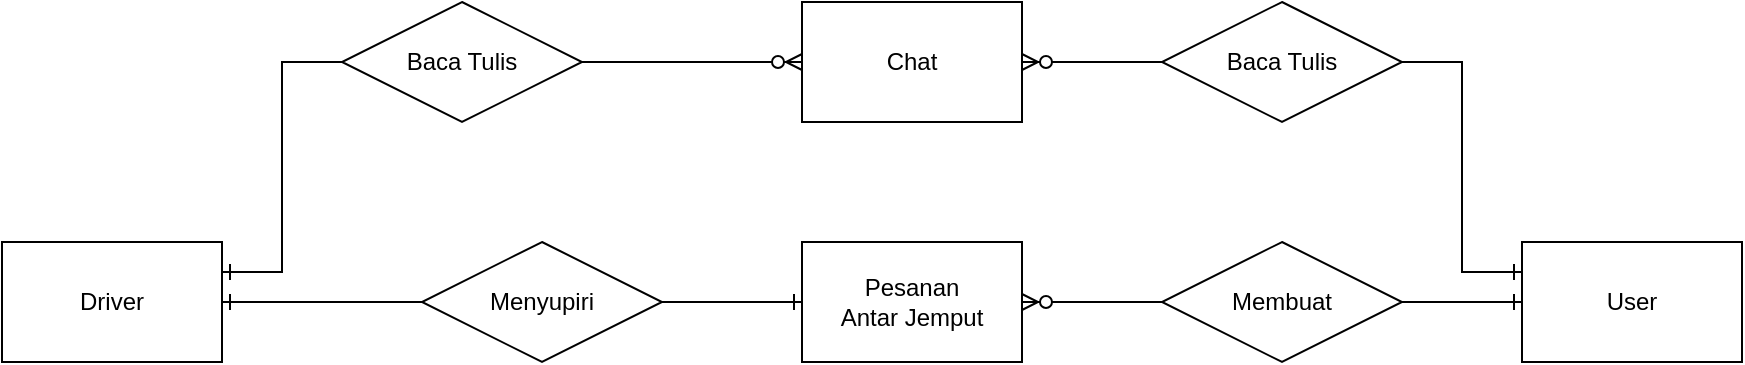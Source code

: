 <mxfile version="16.6.5" type="github" pages="2">
  <diagram id="R2lEEEUBdFMjLlhIrx00" name="Page-1">
    <mxGraphModel dx="2272" dy="723" grid="1" gridSize="10" guides="1" tooltips="1" connect="1" arrows="1" fold="1" page="1" pageScale="1" pageWidth="850" pageHeight="1100" math="0" shadow="0" extFonts="Permanent Marker^https://fonts.googleapis.com/css?family=Permanent+Marker">
      <root>
        <mxCell id="0" />
        <mxCell id="1" parent="0" />
        <mxCell id="6i0Xa6GEliDMpJBAegYM-1" value="Driver" style="whiteSpace=wrap;html=1;align=center;" parent="1" vertex="1">
          <mxGeometry x="-230" y="180" width="110" height="60" as="geometry" />
        </mxCell>
        <mxCell id="6i0Xa6GEliDMpJBAegYM-2" value="User" style="whiteSpace=wrap;html=1;align=center;" parent="1" vertex="1">
          <mxGeometry x="530" y="180" width="110" height="60" as="geometry" />
        </mxCell>
        <mxCell id="6i0Xa6GEliDMpJBAegYM-8" value="&lt;div&gt;Pesanan&lt;br&gt;&lt;/div&gt;&lt;div&gt;Antar Jemput&lt;/div&gt;" style="whiteSpace=wrap;html=1;align=center;" parent="1" vertex="1">
          <mxGeometry x="170" y="180" width="110" height="60" as="geometry" />
        </mxCell>
        <mxCell id="6i0Xa6GEliDMpJBAegYM-9" value="Membuat" style="shape=rhombus;perimeter=rhombusPerimeter;whiteSpace=wrap;html=1;align=center;" parent="1" vertex="1">
          <mxGeometry x="350" y="180" width="120" height="60" as="geometry" />
        </mxCell>
        <mxCell id="6i0Xa6GEliDMpJBAegYM-10" value="" style="edgeStyle=entityRelationEdgeStyle;fontSize=12;html=1;endArrow=ERone;endFill=1;rounded=0;entryX=0;entryY=0.5;entryDx=0;entryDy=0;exitX=1;exitY=0.5;exitDx=0;exitDy=0;" parent="1" source="6i0Xa6GEliDMpJBAegYM-9" target="6i0Xa6GEliDMpJBAegYM-2" edge="1">
          <mxGeometry width="100" height="100" relative="1" as="geometry">
            <mxPoint x="200" y="300" as="sourcePoint" />
            <mxPoint x="300" y="200" as="targetPoint" />
          </mxGeometry>
        </mxCell>
        <mxCell id="6i0Xa6GEliDMpJBAegYM-11" value="" style="edgeStyle=entityRelationEdgeStyle;fontSize=12;html=1;endArrow=ERzeroToMany;endFill=1;rounded=0;exitX=0;exitY=0.5;exitDx=0;exitDy=0;entryX=1;entryY=0.5;entryDx=0;entryDy=0;" parent="1" source="6i0Xa6GEliDMpJBAegYM-9" target="6i0Xa6GEliDMpJBAegYM-8" edge="1">
          <mxGeometry width="100" height="100" relative="1" as="geometry">
            <mxPoint x="200" y="300" as="sourcePoint" />
            <mxPoint x="300" y="200" as="targetPoint" />
          </mxGeometry>
        </mxCell>
        <mxCell id="6i0Xa6GEliDMpJBAegYM-13" value="Menyupiri" style="shape=rhombus;perimeter=rhombusPerimeter;whiteSpace=wrap;html=1;align=center;" parent="1" vertex="1">
          <mxGeometry x="-20" y="180" width="120" height="60" as="geometry" />
        </mxCell>
        <mxCell id="6i0Xa6GEliDMpJBAegYM-15" value="" style="edgeStyle=entityRelationEdgeStyle;fontSize=12;html=1;endArrow=ERone;endFill=1;rounded=0;entryX=0;entryY=0.5;entryDx=0;entryDy=0;exitX=1;exitY=0.5;exitDx=0;exitDy=0;" parent="1" source="6i0Xa6GEliDMpJBAegYM-13" target="6i0Xa6GEliDMpJBAegYM-8" edge="1">
          <mxGeometry width="100" height="100" relative="1" as="geometry">
            <mxPoint x="200" y="300" as="sourcePoint" />
            <mxPoint x="300" y="200" as="targetPoint" />
          </mxGeometry>
        </mxCell>
        <mxCell id="6i0Xa6GEliDMpJBAegYM-16" value="" style="edgeStyle=entityRelationEdgeStyle;fontSize=12;html=1;endArrow=ERone;endFill=1;rounded=0;entryX=1;entryY=0.5;entryDx=0;entryDy=0;exitX=0;exitY=0.5;exitDx=0;exitDy=0;" parent="1" source="6i0Xa6GEliDMpJBAegYM-13" target="6i0Xa6GEliDMpJBAegYM-1" edge="1">
          <mxGeometry width="100" height="100" relative="1" as="geometry">
            <mxPoint x="50" y="350" as="sourcePoint" />
            <mxPoint x="180" y="220" as="targetPoint" />
          </mxGeometry>
        </mxCell>
        <mxCell id="6i0Xa6GEliDMpJBAegYM-19" value="Chat" style="whiteSpace=wrap;html=1;align=center;" parent="1" vertex="1">
          <mxGeometry x="170" y="60" width="110" height="60" as="geometry" />
        </mxCell>
        <mxCell id="6i0Xa6GEliDMpJBAegYM-20" value="Baca Tulis" style="shape=rhombus;perimeter=rhombusPerimeter;whiteSpace=wrap;html=1;align=center;" parent="1" vertex="1">
          <mxGeometry x="350" y="60" width="120" height="60" as="geometry" />
        </mxCell>
        <mxCell id="6i0Xa6GEliDMpJBAegYM-21" value="Baca Tulis" style="shape=rhombus;perimeter=rhombusPerimeter;whiteSpace=wrap;html=1;align=center;" parent="1" vertex="1">
          <mxGeometry x="-60" y="60" width="120" height="60" as="geometry" />
        </mxCell>
        <mxCell id="6i0Xa6GEliDMpJBAegYM-23" value="" style="edgeStyle=entityRelationEdgeStyle;fontSize=12;html=1;endArrow=ERone;endFill=1;rounded=0;entryX=0;entryY=0.25;entryDx=0;entryDy=0;exitX=1;exitY=0.5;exitDx=0;exitDy=0;exitPerimeter=0;" parent="1" source="6i0Xa6GEliDMpJBAegYM-20" target="6i0Xa6GEliDMpJBAegYM-2" edge="1">
          <mxGeometry width="100" height="100" relative="1" as="geometry">
            <mxPoint x="40" y="270" as="sourcePoint" />
            <mxPoint x="140" y="170" as="targetPoint" />
          </mxGeometry>
        </mxCell>
        <mxCell id="6i0Xa6GEliDMpJBAegYM-24" value="" style="edgeStyle=entityRelationEdgeStyle;fontSize=12;html=1;endArrow=ERzeroToMany;endFill=1;rounded=0;exitX=0;exitY=0.5;exitDx=0;exitDy=0;entryX=1;entryY=0.5;entryDx=0;entryDy=0;" parent="1" source="6i0Xa6GEliDMpJBAegYM-20" target="6i0Xa6GEliDMpJBAegYM-19" edge="1">
          <mxGeometry width="100" height="100" relative="1" as="geometry">
            <mxPoint x="40" y="270" as="sourcePoint" />
            <mxPoint x="140" y="170" as="targetPoint" />
          </mxGeometry>
        </mxCell>
        <mxCell id="6i0Xa6GEliDMpJBAegYM-25" value="" style="edgeStyle=entityRelationEdgeStyle;fontSize=12;html=1;endArrow=ERzeroToMany;endFill=1;rounded=0;exitX=1;exitY=0.5;exitDx=0;exitDy=0;entryX=0;entryY=0.5;entryDx=0;entryDy=0;" parent="1" source="6i0Xa6GEliDMpJBAegYM-21" target="6i0Xa6GEliDMpJBAegYM-19" edge="1">
          <mxGeometry width="100" height="100" relative="1" as="geometry">
            <mxPoint x="360" y="100" as="sourcePoint" />
            <mxPoint x="290" y="100" as="targetPoint" />
          </mxGeometry>
        </mxCell>
        <mxCell id="6i0Xa6GEliDMpJBAegYM-26" value="" style="edgeStyle=entityRelationEdgeStyle;fontSize=12;html=1;endArrow=ERone;endFill=1;rounded=0;entryX=1;entryY=0.25;entryDx=0;entryDy=0;exitX=0;exitY=0.5;exitDx=0;exitDy=0;" parent="1" source="6i0Xa6GEliDMpJBAegYM-21" target="6i0Xa6GEliDMpJBAegYM-1" edge="1">
          <mxGeometry width="100" height="100" relative="1" as="geometry">
            <mxPoint x="480" y="100" as="sourcePoint" />
            <mxPoint x="540" y="205" as="targetPoint" />
          </mxGeometry>
        </mxCell>
      </root>
    </mxGraphModel>
  </diagram>
  <diagram id="g7BLdBiNhPiLhWnyzqMF" name="Nenti">
    <mxGraphModel dx="1422" dy="723" grid="1" gridSize="10" guides="1" tooltips="1" connect="1" arrows="1" fold="1" page="1" pageScale="1" pageWidth="850" pageHeight="1100" math="0" shadow="0">
      <root>
        <mxCell id="UbFrmfJ1SRvg7pQfTYkt-0" />
        <mxCell id="UbFrmfJ1SRvg7pQfTYkt-1" parent="UbFrmfJ1SRvg7pQfTYkt-0" />
        <mxCell id="UbFrmfJ1SRvg7pQfTYkt-2" value="Santri" style="rounded=0;whiteSpace=wrap;html=1;fillColor=#dae8fc;strokeColor=#6c8ebf;" vertex="1" parent="UbFrmfJ1SRvg7pQfTYkt-1">
          <mxGeometry x="260" y="190" width="120" height="60" as="geometry" />
        </mxCell>
        <mxCell id="UbFrmfJ1SRvg7pQfTYkt-3" value="Nama" style="ellipse;whiteSpace=wrap;html=1;align=center;fillColor=#d5e8d4;strokeColor=#82b366;" vertex="1" parent="UbFrmfJ1SRvg7pQfTYkt-1">
          <mxGeometry x="170" y="120" width="100" height="40" as="geometry" />
        </mxCell>
        <mxCell id="UbFrmfJ1SRvg7pQfTYkt-4" value="Usia" style="ellipse;whiteSpace=wrap;html=1;align=center;fillColor=#d5e8d4;strokeColor=#82b366;" vertex="1" parent="UbFrmfJ1SRvg7pQfTYkt-1">
          <mxGeometry x="200" y="40" width="100" height="40" as="geometry" />
        </mxCell>
        <mxCell id="UbFrmfJ1SRvg7pQfTYkt-5" value="Kontak" style="ellipse;whiteSpace=wrap;html=1;align=center;fillColor=#d5e8d4;strokeColor=#82b366;" vertex="1" parent="UbFrmfJ1SRvg7pQfTYkt-1">
          <mxGeometry x="375" y="90" width="100" height="40" as="geometry" />
        </mxCell>
        <mxCell id="UbFrmfJ1SRvg7pQfTYkt-6" value="Hafalan" style="ellipse;whiteSpace=wrap;html=1;align=center;fillColor=#d5e8d4;strokeColor=#82b366;" vertex="1" parent="UbFrmfJ1SRvg7pQfTYkt-1">
          <mxGeometry x="310" y="10" width="100" height="40" as="geometry" />
        </mxCell>
        <mxCell id="UbFrmfJ1SRvg7pQfTYkt-8" value="" style="endArrow=none;html=1;rounded=0;exitX=0.64;exitY=1;exitDx=0;exitDy=0;exitPerimeter=0;entryX=0.5;entryY=0;entryDx=0;entryDy=0;" edge="1" parent="UbFrmfJ1SRvg7pQfTYkt-1" source="UbFrmfJ1SRvg7pQfTYkt-3" target="UbFrmfJ1SRvg7pQfTYkt-2">
          <mxGeometry relative="1" as="geometry">
            <mxPoint x="340" y="380" as="sourcePoint" />
            <mxPoint x="500" y="380" as="targetPoint" />
          </mxGeometry>
        </mxCell>
        <mxCell id="UbFrmfJ1SRvg7pQfTYkt-9" value="" style="endArrow=none;html=1;rounded=0;exitX=0.5;exitY=1;exitDx=0;exitDy=0;entryX=0.5;entryY=0;entryDx=0;entryDy=0;" edge="1" parent="UbFrmfJ1SRvg7pQfTYkt-1" source="UbFrmfJ1SRvg7pQfTYkt-4" target="UbFrmfJ1SRvg7pQfTYkt-2">
          <mxGeometry relative="1" as="geometry">
            <mxPoint x="244" y="170" as="sourcePoint" />
            <mxPoint x="330" y="200" as="targetPoint" />
          </mxGeometry>
        </mxCell>
        <mxCell id="UbFrmfJ1SRvg7pQfTYkt-10" value="" style="endArrow=none;html=1;rounded=0;exitX=0.5;exitY=1;exitDx=0;exitDy=0;entryX=0.5;entryY=0;entryDx=0;entryDy=0;" edge="1" parent="UbFrmfJ1SRvg7pQfTYkt-1" source="UbFrmfJ1SRvg7pQfTYkt-6" target="UbFrmfJ1SRvg7pQfTYkt-2">
          <mxGeometry relative="1" as="geometry">
            <mxPoint x="260" y="90" as="sourcePoint" />
            <mxPoint x="330" y="200" as="targetPoint" />
          </mxGeometry>
        </mxCell>
        <mxCell id="UbFrmfJ1SRvg7pQfTYkt-11" value="" style="endArrow=none;html=1;rounded=0;exitX=0.5;exitY=0;exitDx=0;exitDy=0;entryX=0.5;entryY=1;entryDx=0;entryDy=0;" edge="1" parent="UbFrmfJ1SRvg7pQfTYkt-1" source="UbFrmfJ1SRvg7pQfTYkt-2" target="UbFrmfJ1SRvg7pQfTYkt-5">
          <mxGeometry relative="1" as="geometry">
            <mxPoint x="340" y="380" as="sourcePoint" />
            <mxPoint x="500" y="380" as="targetPoint" />
          </mxGeometry>
        </mxCell>
        <mxCell id="UbFrmfJ1SRvg7pQfTYkt-12" value="Pembimbing" style="rounded=0;whiteSpace=wrap;html=1;fillColor=#dae8fc;strokeColor=#6c8ebf;" vertex="1" parent="UbFrmfJ1SRvg7pQfTYkt-1">
          <mxGeometry x="640" y="190" width="120" height="60" as="geometry" />
        </mxCell>
        <mxCell id="UbFrmfJ1SRvg7pQfTYkt-13" value="Kelas" style="rounded=0;whiteSpace=wrap;html=1;fillColor=#dae8fc;strokeColor=#6c8ebf;" vertex="1" parent="UbFrmfJ1SRvg7pQfTYkt-1">
          <mxGeometry x="425" y="410" width="120" height="60" as="geometry" />
        </mxCell>
      </root>
    </mxGraphModel>
  </diagram>
</mxfile>

